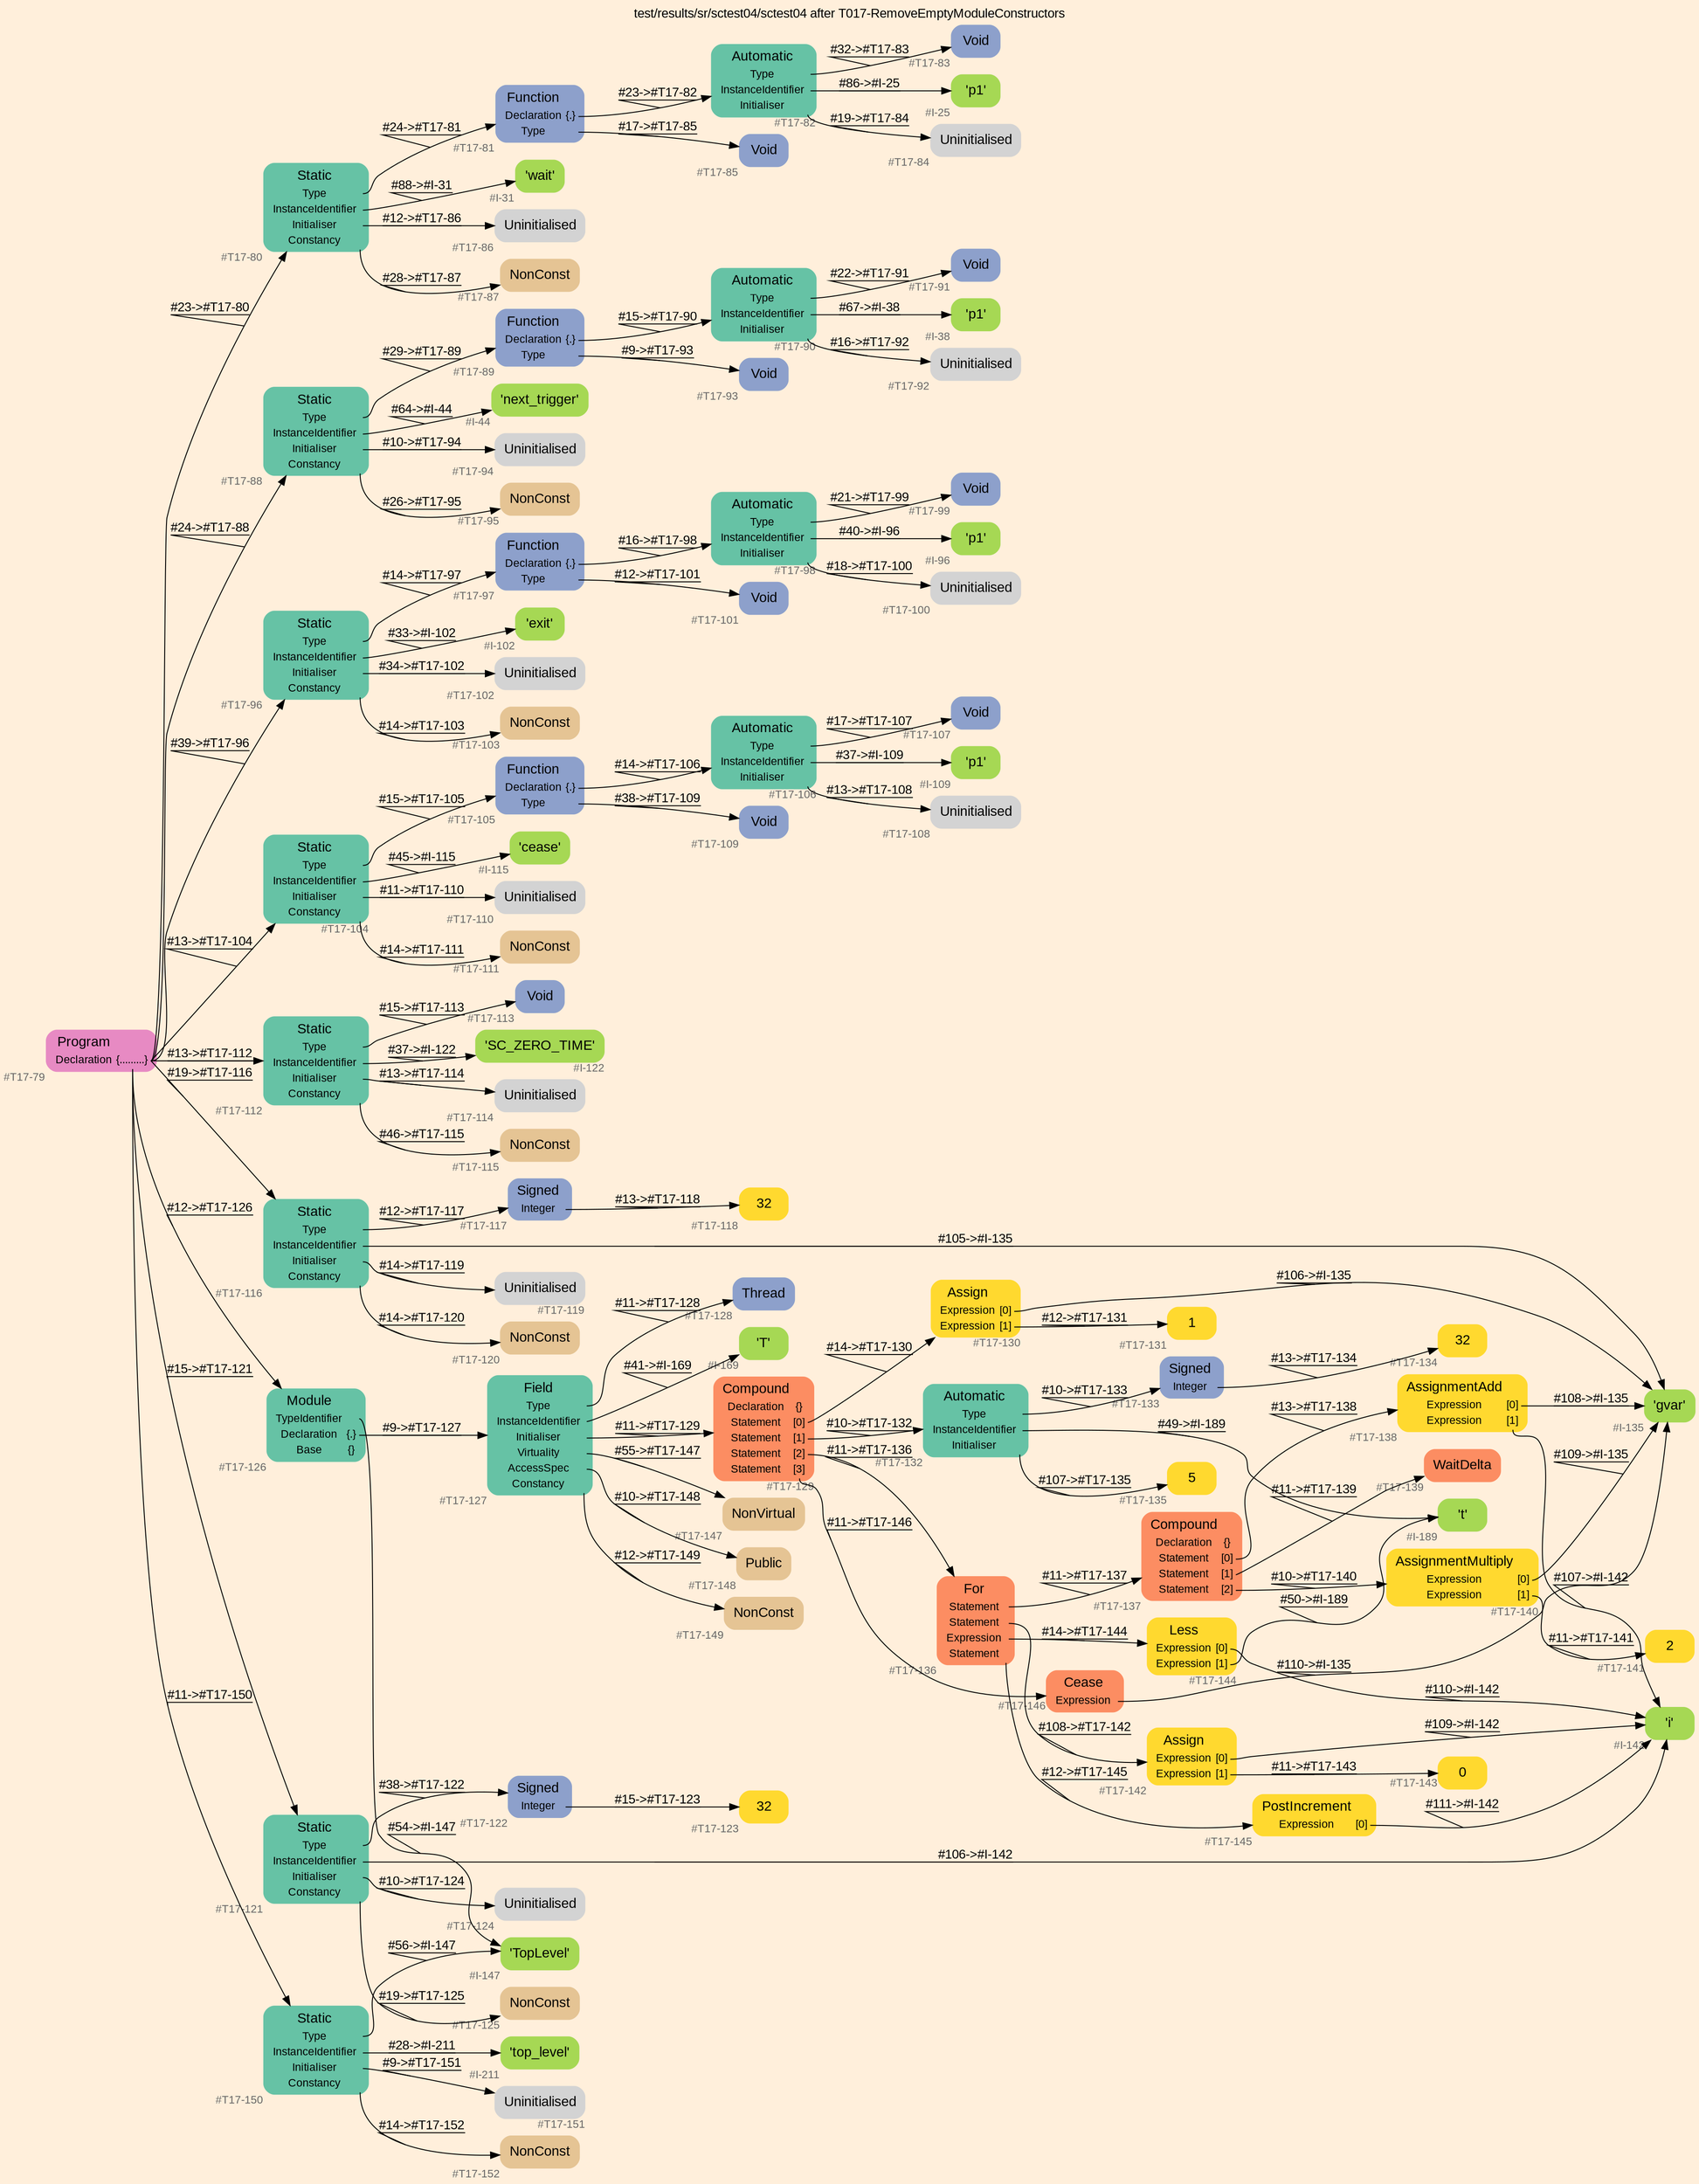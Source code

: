digraph "test/results/sr/sctest04/sctest04 after T017-RemoveEmptyModuleConstructors" {
label = "test/results/sr/sctest04/sctest04 after T017-RemoveEmptyModuleConstructors"
labelloc = t
graph [
    rankdir = "LR"
    ranksep = 0.3
    bgcolor = antiquewhite1
    color = black
    fontcolor = black
    fontname = "Arial"
];
node [
    fontname = "Arial"
];
edge [
    fontname = "Arial"
];

// -------------------- node figure --------------------
// -------- block #T17-79 ----------
"#T17-79" [
    fillcolor = "/set28/4"
    xlabel = "#T17-79"
    fontsize = "12"
    fontcolor = grey40
    shape = "plaintext"
    label = <<TABLE BORDER="0" CELLBORDER="0" CELLSPACING="0">
     <TR><TD><FONT COLOR="black" POINT-SIZE="15">Program</FONT></TD></TR>
     <TR><TD><FONT COLOR="black" POINT-SIZE="12">Declaration</FONT></TD><TD PORT="port0"><FONT COLOR="black" POINT-SIZE="12">{.........}</FONT></TD></TR>
    </TABLE>>
    style = "rounded,filled"
];

// -------- block #T17-80 ----------
"#T17-80" [
    fillcolor = "/set28/1"
    xlabel = "#T17-80"
    fontsize = "12"
    fontcolor = grey40
    shape = "plaintext"
    label = <<TABLE BORDER="0" CELLBORDER="0" CELLSPACING="0">
     <TR><TD><FONT COLOR="black" POINT-SIZE="15">Static</FONT></TD></TR>
     <TR><TD><FONT COLOR="black" POINT-SIZE="12">Type</FONT></TD><TD PORT="port0"></TD></TR>
     <TR><TD><FONT COLOR="black" POINT-SIZE="12">InstanceIdentifier</FONT></TD><TD PORT="port1"></TD></TR>
     <TR><TD><FONT COLOR="black" POINT-SIZE="12">Initialiser</FONT></TD><TD PORT="port2"></TD></TR>
     <TR><TD><FONT COLOR="black" POINT-SIZE="12">Constancy</FONT></TD><TD PORT="port3"></TD></TR>
    </TABLE>>
    style = "rounded,filled"
];

// -------- block #T17-81 ----------
"#T17-81" [
    fillcolor = "/set28/3"
    xlabel = "#T17-81"
    fontsize = "12"
    fontcolor = grey40
    shape = "plaintext"
    label = <<TABLE BORDER="0" CELLBORDER="0" CELLSPACING="0">
     <TR><TD><FONT COLOR="black" POINT-SIZE="15">Function</FONT></TD></TR>
     <TR><TD><FONT COLOR="black" POINT-SIZE="12">Declaration</FONT></TD><TD PORT="port0"><FONT COLOR="black" POINT-SIZE="12">{.}</FONT></TD></TR>
     <TR><TD><FONT COLOR="black" POINT-SIZE="12">Type</FONT></TD><TD PORT="port1"></TD></TR>
    </TABLE>>
    style = "rounded,filled"
];

// -------- block #T17-82 ----------
"#T17-82" [
    fillcolor = "/set28/1"
    xlabel = "#T17-82"
    fontsize = "12"
    fontcolor = grey40
    shape = "plaintext"
    label = <<TABLE BORDER="0" CELLBORDER="0" CELLSPACING="0">
     <TR><TD><FONT COLOR="black" POINT-SIZE="15">Automatic</FONT></TD></TR>
     <TR><TD><FONT COLOR="black" POINT-SIZE="12">Type</FONT></TD><TD PORT="port0"></TD></TR>
     <TR><TD><FONT COLOR="black" POINT-SIZE="12">InstanceIdentifier</FONT></TD><TD PORT="port1"></TD></TR>
     <TR><TD><FONT COLOR="black" POINT-SIZE="12">Initialiser</FONT></TD><TD PORT="port2"></TD></TR>
    </TABLE>>
    style = "rounded,filled"
];

// -------- block #T17-83 ----------
"#T17-83" [
    fillcolor = "/set28/3"
    xlabel = "#T17-83"
    fontsize = "12"
    fontcolor = grey40
    shape = "plaintext"
    label = <<TABLE BORDER="0" CELLBORDER="0" CELLSPACING="0">
     <TR><TD><FONT COLOR="black" POINT-SIZE="15">Void</FONT></TD></TR>
    </TABLE>>
    style = "rounded,filled"
];

// -------- block #I-25 ----------
"#I-25" [
    fillcolor = "/set28/5"
    xlabel = "#I-25"
    fontsize = "12"
    fontcolor = grey40
    shape = "plaintext"
    label = <<TABLE BORDER="0" CELLBORDER="0" CELLSPACING="0">
     <TR><TD><FONT COLOR="black" POINT-SIZE="15">'p1'</FONT></TD></TR>
    </TABLE>>
    style = "rounded,filled"
];

// -------- block #T17-84 ----------
"#T17-84" [
    xlabel = "#T17-84"
    fontsize = "12"
    fontcolor = grey40
    shape = "plaintext"
    label = <<TABLE BORDER="0" CELLBORDER="0" CELLSPACING="0">
     <TR><TD><FONT COLOR="black" POINT-SIZE="15">Uninitialised</FONT></TD></TR>
    </TABLE>>
    style = "rounded,filled"
];

// -------- block #T17-85 ----------
"#T17-85" [
    fillcolor = "/set28/3"
    xlabel = "#T17-85"
    fontsize = "12"
    fontcolor = grey40
    shape = "plaintext"
    label = <<TABLE BORDER="0" CELLBORDER="0" CELLSPACING="0">
     <TR><TD><FONT COLOR="black" POINT-SIZE="15">Void</FONT></TD></TR>
    </TABLE>>
    style = "rounded,filled"
];

// -------- block #I-31 ----------
"#I-31" [
    fillcolor = "/set28/5"
    xlabel = "#I-31"
    fontsize = "12"
    fontcolor = grey40
    shape = "plaintext"
    label = <<TABLE BORDER="0" CELLBORDER="0" CELLSPACING="0">
     <TR><TD><FONT COLOR="black" POINT-SIZE="15">'wait'</FONT></TD></TR>
    </TABLE>>
    style = "rounded,filled"
];

// -------- block #T17-86 ----------
"#T17-86" [
    xlabel = "#T17-86"
    fontsize = "12"
    fontcolor = grey40
    shape = "plaintext"
    label = <<TABLE BORDER="0" CELLBORDER="0" CELLSPACING="0">
     <TR><TD><FONT COLOR="black" POINT-SIZE="15">Uninitialised</FONT></TD></TR>
    </TABLE>>
    style = "rounded,filled"
];

// -------- block #T17-87 ----------
"#T17-87" [
    fillcolor = "/set28/7"
    xlabel = "#T17-87"
    fontsize = "12"
    fontcolor = grey40
    shape = "plaintext"
    label = <<TABLE BORDER="0" CELLBORDER="0" CELLSPACING="0">
     <TR><TD><FONT COLOR="black" POINT-SIZE="15">NonConst</FONT></TD></TR>
    </TABLE>>
    style = "rounded,filled"
];

// -------- block #T17-88 ----------
"#T17-88" [
    fillcolor = "/set28/1"
    xlabel = "#T17-88"
    fontsize = "12"
    fontcolor = grey40
    shape = "plaintext"
    label = <<TABLE BORDER="0" CELLBORDER="0" CELLSPACING="0">
     <TR><TD><FONT COLOR="black" POINT-SIZE="15">Static</FONT></TD></TR>
     <TR><TD><FONT COLOR="black" POINT-SIZE="12">Type</FONT></TD><TD PORT="port0"></TD></TR>
     <TR><TD><FONT COLOR="black" POINT-SIZE="12">InstanceIdentifier</FONT></TD><TD PORT="port1"></TD></TR>
     <TR><TD><FONT COLOR="black" POINT-SIZE="12">Initialiser</FONT></TD><TD PORT="port2"></TD></TR>
     <TR><TD><FONT COLOR="black" POINT-SIZE="12">Constancy</FONT></TD><TD PORT="port3"></TD></TR>
    </TABLE>>
    style = "rounded,filled"
];

// -------- block #T17-89 ----------
"#T17-89" [
    fillcolor = "/set28/3"
    xlabel = "#T17-89"
    fontsize = "12"
    fontcolor = grey40
    shape = "plaintext"
    label = <<TABLE BORDER="0" CELLBORDER="0" CELLSPACING="0">
     <TR><TD><FONT COLOR="black" POINT-SIZE="15">Function</FONT></TD></TR>
     <TR><TD><FONT COLOR="black" POINT-SIZE="12">Declaration</FONT></TD><TD PORT="port0"><FONT COLOR="black" POINT-SIZE="12">{.}</FONT></TD></TR>
     <TR><TD><FONT COLOR="black" POINT-SIZE="12">Type</FONT></TD><TD PORT="port1"></TD></TR>
    </TABLE>>
    style = "rounded,filled"
];

// -------- block #T17-90 ----------
"#T17-90" [
    fillcolor = "/set28/1"
    xlabel = "#T17-90"
    fontsize = "12"
    fontcolor = grey40
    shape = "plaintext"
    label = <<TABLE BORDER="0" CELLBORDER="0" CELLSPACING="0">
     <TR><TD><FONT COLOR="black" POINT-SIZE="15">Automatic</FONT></TD></TR>
     <TR><TD><FONT COLOR="black" POINT-SIZE="12">Type</FONT></TD><TD PORT="port0"></TD></TR>
     <TR><TD><FONT COLOR="black" POINT-SIZE="12">InstanceIdentifier</FONT></TD><TD PORT="port1"></TD></TR>
     <TR><TD><FONT COLOR="black" POINT-SIZE="12">Initialiser</FONT></TD><TD PORT="port2"></TD></TR>
    </TABLE>>
    style = "rounded,filled"
];

// -------- block #T17-91 ----------
"#T17-91" [
    fillcolor = "/set28/3"
    xlabel = "#T17-91"
    fontsize = "12"
    fontcolor = grey40
    shape = "plaintext"
    label = <<TABLE BORDER="0" CELLBORDER="0" CELLSPACING="0">
     <TR><TD><FONT COLOR="black" POINT-SIZE="15">Void</FONT></TD></TR>
    </TABLE>>
    style = "rounded,filled"
];

// -------- block #I-38 ----------
"#I-38" [
    fillcolor = "/set28/5"
    xlabel = "#I-38"
    fontsize = "12"
    fontcolor = grey40
    shape = "plaintext"
    label = <<TABLE BORDER="0" CELLBORDER="0" CELLSPACING="0">
     <TR><TD><FONT COLOR="black" POINT-SIZE="15">'p1'</FONT></TD></TR>
    </TABLE>>
    style = "rounded,filled"
];

// -------- block #T17-92 ----------
"#T17-92" [
    xlabel = "#T17-92"
    fontsize = "12"
    fontcolor = grey40
    shape = "plaintext"
    label = <<TABLE BORDER="0" CELLBORDER="0" CELLSPACING="0">
     <TR><TD><FONT COLOR="black" POINT-SIZE="15">Uninitialised</FONT></TD></TR>
    </TABLE>>
    style = "rounded,filled"
];

// -------- block #T17-93 ----------
"#T17-93" [
    fillcolor = "/set28/3"
    xlabel = "#T17-93"
    fontsize = "12"
    fontcolor = grey40
    shape = "plaintext"
    label = <<TABLE BORDER="0" CELLBORDER="0" CELLSPACING="0">
     <TR><TD><FONT COLOR="black" POINT-SIZE="15">Void</FONT></TD></TR>
    </TABLE>>
    style = "rounded,filled"
];

// -------- block #I-44 ----------
"#I-44" [
    fillcolor = "/set28/5"
    xlabel = "#I-44"
    fontsize = "12"
    fontcolor = grey40
    shape = "plaintext"
    label = <<TABLE BORDER="0" CELLBORDER="0" CELLSPACING="0">
     <TR><TD><FONT COLOR="black" POINT-SIZE="15">'next_trigger'</FONT></TD></TR>
    </TABLE>>
    style = "rounded,filled"
];

// -------- block #T17-94 ----------
"#T17-94" [
    xlabel = "#T17-94"
    fontsize = "12"
    fontcolor = grey40
    shape = "plaintext"
    label = <<TABLE BORDER="0" CELLBORDER="0" CELLSPACING="0">
     <TR><TD><FONT COLOR="black" POINT-SIZE="15">Uninitialised</FONT></TD></TR>
    </TABLE>>
    style = "rounded,filled"
];

// -------- block #T17-95 ----------
"#T17-95" [
    fillcolor = "/set28/7"
    xlabel = "#T17-95"
    fontsize = "12"
    fontcolor = grey40
    shape = "plaintext"
    label = <<TABLE BORDER="0" CELLBORDER="0" CELLSPACING="0">
     <TR><TD><FONT COLOR="black" POINT-SIZE="15">NonConst</FONT></TD></TR>
    </TABLE>>
    style = "rounded,filled"
];

// -------- block #T17-96 ----------
"#T17-96" [
    fillcolor = "/set28/1"
    xlabel = "#T17-96"
    fontsize = "12"
    fontcolor = grey40
    shape = "plaintext"
    label = <<TABLE BORDER="0" CELLBORDER="0" CELLSPACING="0">
     <TR><TD><FONT COLOR="black" POINT-SIZE="15">Static</FONT></TD></TR>
     <TR><TD><FONT COLOR="black" POINT-SIZE="12">Type</FONT></TD><TD PORT="port0"></TD></TR>
     <TR><TD><FONT COLOR="black" POINT-SIZE="12">InstanceIdentifier</FONT></TD><TD PORT="port1"></TD></TR>
     <TR><TD><FONT COLOR="black" POINT-SIZE="12">Initialiser</FONT></TD><TD PORT="port2"></TD></TR>
     <TR><TD><FONT COLOR="black" POINT-SIZE="12">Constancy</FONT></TD><TD PORT="port3"></TD></TR>
    </TABLE>>
    style = "rounded,filled"
];

// -------- block #T17-97 ----------
"#T17-97" [
    fillcolor = "/set28/3"
    xlabel = "#T17-97"
    fontsize = "12"
    fontcolor = grey40
    shape = "plaintext"
    label = <<TABLE BORDER="0" CELLBORDER="0" CELLSPACING="0">
     <TR><TD><FONT COLOR="black" POINT-SIZE="15">Function</FONT></TD></TR>
     <TR><TD><FONT COLOR="black" POINT-SIZE="12">Declaration</FONT></TD><TD PORT="port0"><FONT COLOR="black" POINT-SIZE="12">{.}</FONT></TD></TR>
     <TR><TD><FONT COLOR="black" POINT-SIZE="12">Type</FONT></TD><TD PORT="port1"></TD></TR>
    </TABLE>>
    style = "rounded,filled"
];

// -------- block #T17-98 ----------
"#T17-98" [
    fillcolor = "/set28/1"
    xlabel = "#T17-98"
    fontsize = "12"
    fontcolor = grey40
    shape = "plaintext"
    label = <<TABLE BORDER="0" CELLBORDER="0" CELLSPACING="0">
     <TR><TD><FONT COLOR="black" POINT-SIZE="15">Automatic</FONT></TD></TR>
     <TR><TD><FONT COLOR="black" POINT-SIZE="12">Type</FONT></TD><TD PORT="port0"></TD></TR>
     <TR><TD><FONT COLOR="black" POINT-SIZE="12">InstanceIdentifier</FONT></TD><TD PORT="port1"></TD></TR>
     <TR><TD><FONT COLOR="black" POINT-SIZE="12">Initialiser</FONT></TD><TD PORT="port2"></TD></TR>
    </TABLE>>
    style = "rounded,filled"
];

// -------- block #T17-99 ----------
"#T17-99" [
    fillcolor = "/set28/3"
    xlabel = "#T17-99"
    fontsize = "12"
    fontcolor = grey40
    shape = "plaintext"
    label = <<TABLE BORDER="0" CELLBORDER="0" CELLSPACING="0">
     <TR><TD><FONT COLOR="black" POINT-SIZE="15">Void</FONT></TD></TR>
    </TABLE>>
    style = "rounded,filled"
];

// -------- block #I-96 ----------
"#I-96" [
    fillcolor = "/set28/5"
    xlabel = "#I-96"
    fontsize = "12"
    fontcolor = grey40
    shape = "plaintext"
    label = <<TABLE BORDER="0" CELLBORDER="0" CELLSPACING="0">
     <TR><TD><FONT COLOR="black" POINT-SIZE="15">'p1'</FONT></TD></TR>
    </TABLE>>
    style = "rounded,filled"
];

// -------- block #T17-100 ----------
"#T17-100" [
    xlabel = "#T17-100"
    fontsize = "12"
    fontcolor = grey40
    shape = "plaintext"
    label = <<TABLE BORDER="0" CELLBORDER="0" CELLSPACING="0">
     <TR><TD><FONT COLOR="black" POINT-SIZE="15">Uninitialised</FONT></TD></TR>
    </TABLE>>
    style = "rounded,filled"
];

// -------- block #T17-101 ----------
"#T17-101" [
    fillcolor = "/set28/3"
    xlabel = "#T17-101"
    fontsize = "12"
    fontcolor = grey40
    shape = "plaintext"
    label = <<TABLE BORDER="0" CELLBORDER="0" CELLSPACING="0">
     <TR><TD><FONT COLOR="black" POINT-SIZE="15">Void</FONT></TD></TR>
    </TABLE>>
    style = "rounded,filled"
];

// -------- block #I-102 ----------
"#I-102" [
    fillcolor = "/set28/5"
    xlabel = "#I-102"
    fontsize = "12"
    fontcolor = grey40
    shape = "plaintext"
    label = <<TABLE BORDER="0" CELLBORDER="0" CELLSPACING="0">
     <TR><TD><FONT COLOR="black" POINT-SIZE="15">'exit'</FONT></TD></TR>
    </TABLE>>
    style = "rounded,filled"
];

// -------- block #T17-102 ----------
"#T17-102" [
    xlabel = "#T17-102"
    fontsize = "12"
    fontcolor = grey40
    shape = "plaintext"
    label = <<TABLE BORDER="0" CELLBORDER="0" CELLSPACING="0">
     <TR><TD><FONT COLOR="black" POINT-SIZE="15">Uninitialised</FONT></TD></TR>
    </TABLE>>
    style = "rounded,filled"
];

// -------- block #T17-103 ----------
"#T17-103" [
    fillcolor = "/set28/7"
    xlabel = "#T17-103"
    fontsize = "12"
    fontcolor = grey40
    shape = "plaintext"
    label = <<TABLE BORDER="0" CELLBORDER="0" CELLSPACING="0">
     <TR><TD><FONT COLOR="black" POINT-SIZE="15">NonConst</FONT></TD></TR>
    </TABLE>>
    style = "rounded,filled"
];

// -------- block #T17-104 ----------
"#T17-104" [
    fillcolor = "/set28/1"
    xlabel = "#T17-104"
    fontsize = "12"
    fontcolor = grey40
    shape = "plaintext"
    label = <<TABLE BORDER="0" CELLBORDER="0" CELLSPACING="0">
     <TR><TD><FONT COLOR="black" POINT-SIZE="15">Static</FONT></TD></TR>
     <TR><TD><FONT COLOR="black" POINT-SIZE="12">Type</FONT></TD><TD PORT="port0"></TD></TR>
     <TR><TD><FONT COLOR="black" POINT-SIZE="12">InstanceIdentifier</FONT></TD><TD PORT="port1"></TD></TR>
     <TR><TD><FONT COLOR="black" POINT-SIZE="12">Initialiser</FONT></TD><TD PORT="port2"></TD></TR>
     <TR><TD><FONT COLOR="black" POINT-SIZE="12">Constancy</FONT></TD><TD PORT="port3"></TD></TR>
    </TABLE>>
    style = "rounded,filled"
];

// -------- block #T17-105 ----------
"#T17-105" [
    fillcolor = "/set28/3"
    xlabel = "#T17-105"
    fontsize = "12"
    fontcolor = grey40
    shape = "plaintext"
    label = <<TABLE BORDER="0" CELLBORDER="0" CELLSPACING="0">
     <TR><TD><FONT COLOR="black" POINT-SIZE="15">Function</FONT></TD></TR>
     <TR><TD><FONT COLOR="black" POINT-SIZE="12">Declaration</FONT></TD><TD PORT="port0"><FONT COLOR="black" POINT-SIZE="12">{.}</FONT></TD></TR>
     <TR><TD><FONT COLOR="black" POINT-SIZE="12">Type</FONT></TD><TD PORT="port1"></TD></TR>
    </TABLE>>
    style = "rounded,filled"
];

// -------- block #T17-106 ----------
"#T17-106" [
    fillcolor = "/set28/1"
    xlabel = "#T17-106"
    fontsize = "12"
    fontcolor = grey40
    shape = "plaintext"
    label = <<TABLE BORDER="0" CELLBORDER="0" CELLSPACING="0">
     <TR><TD><FONT COLOR="black" POINT-SIZE="15">Automatic</FONT></TD></TR>
     <TR><TD><FONT COLOR="black" POINT-SIZE="12">Type</FONT></TD><TD PORT="port0"></TD></TR>
     <TR><TD><FONT COLOR="black" POINT-SIZE="12">InstanceIdentifier</FONT></TD><TD PORT="port1"></TD></TR>
     <TR><TD><FONT COLOR="black" POINT-SIZE="12">Initialiser</FONT></TD><TD PORT="port2"></TD></TR>
    </TABLE>>
    style = "rounded,filled"
];

// -------- block #T17-107 ----------
"#T17-107" [
    fillcolor = "/set28/3"
    xlabel = "#T17-107"
    fontsize = "12"
    fontcolor = grey40
    shape = "plaintext"
    label = <<TABLE BORDER="0" CELLBORDER="0" CELLSPACING="0">
     <TR><TD><FONT COLOR="black" POINT-SIZE="15">Void</FONT></TD></TR>
    </TABLE>>
    style = "rounded,filled"
];

// -------- block #I-109 ----------
"#I-109" [
    fillcolor = "/set28/5"
    xlabel = "#I-109"
    fontsize = "12"
    fontcolor = grey40
    shape = "plaintext"
    label = <<TABLE BORDER="0" CELLBORDER="0" CELLSPACING="0">
     <TR><TD><FONT COLOR="black" POINT-SIZE="15">'p1'</FONT></TD></TR>
    </TABLE>>
    style = "rounded,filled"
];

// -------- block #T17-108 ----------
"#T17-108" [
    xlabel = "#T17-108"
    fontsize = "12"
    fontcolor = grey40
    shape = "plaintext"
    label = <<TABLE BORDER="0" CELLBORDER="0" CELLSPACING="0">
     <TR><TD><FONT COLOR="black" POINT-SIZE="15">Uninitialised</FONT></TD></TR>
    </TABLE>>
    style = "rounded,filled"
];

// -------- block #T17-109 ----------
"#T17-109" [
    fillcolor = "/set28/3"
    xlabel = "#T17-109"
    fontsize = "12"
    fontcolor = grey40
    shape = "plaintext"
    label = <<TABLE BORDER="0" CELLBORDER="0" CELLSPACING="0">
     <TR><TD><FONT COLOR="black" POINT-SIZE="15">Void</FONT></TD></TR>
    </TABLE>>
    style = "rounded,filled"
];

// -------- block #I-115 ----------
"#I-115" [
    fillcolor = "/set28/5"
    xlabel = "#I-115"
    fontsize = "12"
    fontcolor = grey40
    shape = "plaintext"
    label = <<TABLE BORDER="0" CELLBORDER="0" CELLSPACING="0">
     <TR><TD><FONT COLOR="black" POINT-SIZE="15">'cease'</FONT></TD></TR>
    </TABLE>>
    style = "rounded,filled"
];

// -------- block #T17-110 ----------
"#T17-110" [
    xlabel = "#T17-110"
    fontsize = "12"
    fontcolor = grey40
    shape = "plaintext"
    label = <<TABLE BORDER="0" CELLBORDER="0" CELLSPACING="0">
     <TR><TD><FONT COLOR="black" POINT-SIZE="15">Uninitialised</FONT></TD></TR>
    </TABLE>>
    style = "rounded,filled"
];

// -------- block #T17-111 ----------
"#T17-111" [
    fillcolor = "/set28/7"
    xlabel = "#T17-111"
    fontsize = "12"
    fontcolor = grey40
    shape = "plaintext"
    label = <<TABLE BORDER="0" CELLBORDER="0" CELLSPACING="0">
     <TR><TD><FONT COLOR="black" POINT-SIZE="15">NonConst</FONT></TD></TR>
    </TABLE>>
    style = "rounded,filled"
];

// -------- block #T17-112 ----------
"#T17-112" [
    fillcolor = "/set28/1"
    xlabel = "#T17-112"
    fontsize = "12"
    fontcolor = grey40
    shape = "plaintext"
    label = <<TABLE BORDER="0" CELLBORDER="0" CELLSPACING="0">
     <TR><TD><FONT COLOR="black" POINT-SIZE="15">Static</FONT></TD></TR>
     <TR><TD><FONT COLOR="black" POINT-SIZE="12">Type</FONT></TD><TD PORT="port0"></TD></TR>
     <TR><TD><FONT COLOR="black" POINT-SIZE="12">InstanceIdentifier</FONT></TD><TD PORT="port1"></TD></TR>
     <TR><TD><FONT COLOR="black" POINT-SIZE="12">Initialiser</FONT></TD><TD PORT="port2"></TD></TR>
     <TR><TD><FONT COLOR="black" POINT-SIZE="12">Constancy</FONT></TD><TD PORT="port3"></TD></TR>
    </TABLE>>
    style = "rounded,filled"
];

// -------- block #T17-113 ----------
"#T17-113" [
    fillcolor = "/set28/3"
    xlabel = "#T17-113"
    fontsize = "12"
    fontcolor = grey40
    shape = "plaintext"
    label = <<TABLE BORDER="0" CELLBORDER="0" CELLSPACING="0">
     <TR><TD><FONT COLOR="black" POINT-SIZE="15">Void</FONT></TD></TR>
    </TABLE>>
    style = "rounded,filled"
];

// -------- block #I-122 ----------
"#I-122" [
    fillcolor = "/set28/5"
    xlabel = "#I-122"
    fontsize = "12"
    fontcolor = grey40
    shape = "plaintext"
    label = <<TABLE BORDER="0" CELLBORDER="0" CELLSPACING="0">
     <TR><TD><FONT COLOR="black" POINT-SIZE="15">'SC_ZERO_TIME'</FONT></TD></TR>
    </TABLE>>
    style = "rounded,filled"
];

// -------- block #T17-114 ----------
"#T17-114" [
    xlabel = "#T17-114"
    fontsize = "12"
    fontcolor = grey40
    shape = "plaintext"
    label = <<TABLE BORDER="0" CELLBORDER="0" CELLSPACING="0">
     <TR><TD><FONT COLOR="black" POINT-SIZE="15">Uninitialised</FONT></TD></TR>
    </TABLE>>
    style = "rounded,filled"
];

// -------- block #T17-115 ----------
"#T17-115" [
    fillcolor = "/set28/7"
    xlabel = "#T17-115"
    fontsize = "12"
    fontcolor = grey40
    shape = "plaintext"
    label = <<TABLE BORDER="0" CELLBORDER="0" CELLSPACING="0">
     <TR><TD><FONT COLOR="black" POINT-SIZE="15">NonConst</FONT></TD></TR>
    </TABLE>>
    style = "rounded,filled"
];

// -------- block #T17-116 ----------
"#T17-116" [
    fillcolor = "/set28/1"
    xlabel = "#T17-116"
    fontsize = "12"
    fontcolor = grey40
    shape = "plaintext"
    label = <<TABLE BORDER="0" CELLBORDER="0" CELLSPACING="0">
     <TR><TD><FONT COLOR="black" POINT-SIZE="15">Static</FONT></TD></TR>
     <TR><TD><FONT COLOR="black" POINT-SIZE="12">Type</FONT></TD><TD PORT="port0"></TD></TR>
     <TR><TD><FONT COLOR="black" POINT-SIZE="12">InstanceIdentifier</FONT></TD><TD PORT="port1"></TD></TR>
     <TR><TD><FONT COLOR="black" POINT-SIZE="12">Initialiser</FONT></TD><TD PORT="port2"></TD></TR>
     <TR><TD><FONT COLOR="black" POINT-SIZE="12">Constancy</FONT></TD><TD PORT="port3"></TD></TR>
    </TABLE>>
    style = "rounded,filled"
];

// -------- block #T17-117 ----------
"#T17-117" [
    fillcolor = "/set28/3"
    xlabel = "#T17-117"
    fontsize = "12"
    fontcolor = grey40
    shape = "plaintext"
    label = <<TABLE BORDER="0" CELLBORDER="0" CELLSPACING="0">
     <TR><TD><FONT COLOR="black" POINT-SIZE="15">Signed</FONT></TD></TR>
     <TR><TD><FONT COLOR="black" POINT-SIZE="12">Integer</FONT></TD><TD PORT="port0"></TD></TR>
    </TABLE>>
    style = "rounded,filled"
];

// -------- block #T17-118 ----------
"#T17-118" [
    fillcolor = "/set28/6"
    xlabel = "#T17-118"
    fontsize = "12"
    fontcolor = grey40
    shape = "plaintext"
    label = <<TABLE BORDER="0" CELLBORDER="0" CELLSPACING="0">
     <TR><TD><FONT COLOR="black" POINT-SIZE="15">32</FONT></TD></TR>
    </TABLE>>
    style = "rounded,filled"
];

// -------- block #I-135 ----------
"#I-135" [
    fillcolor = "/set28/5"
    xlabel = "#I-135"
    fontsize = "12"
    fontcolor = grey40
    shape = "plaintext"
    label = <<TABLE BORDER="0" CELLBORDER="0" CELLSPACING="0">
     <TR><TD><FONT COLOR="black" POINT-SIZE="15">'gvar'</FONT></TD></TR>
    </TABLE>>
    style = "rounded,filled"
];

// -------- block #T17-119 ----------
"#T17-119" [
    xlabel = "#T17-119"
    fontsize = "12"
    fontcolor = grey40
    shape = "plaintext"
    label = <<TABLE BORDER="0" CELLBORDER="0" CELLSPACING="0">
     <TR><TD><FONT COLOR="black" POINT-SIZE="15">Uninitialised</FONT></TD></TR>
    </TABLE>>
    style = "rounded,filled"
];

// -------- block #T17-120 ----------
"#T17-120" [
    fillcolor = "/set28/7"
    xlabel = "#T17-120"
    fontsize = "12"
    fontcolor = grey40
    shape = "plaintext"
    label = <<TABLE BORDER="0" CELLBORDER="0" CELLSPACING="0">
     <TR><TD><FONT COLOR="black" POINT-SIZE="15">NonConst</FONT></TD></TR>
    </TABLE>>
    style = "rounded,filled"
];

// -------- block #T17-121 ----------
"#T17-121" [
    fillcolor = "/set28/1"
    xlabel = "#T17-121"
    fontsize = "12"
    fontcolor = grey40
    shape = "plaintext"
    label = <<TABLE BORDER="0" CELLBORDER="0" CELLSPACING="0">
     <TR><TD><FONT COLOR="black" POINT-SIZE="15">Static</FONT></TD></TR>
     <TR><TD><FONT COLOR="black" POINT-SIZE="12">Type</FONT></TD><TD PORT="port0"></TD></TR>
     <TR><TD><FONT COLOR="black" POINT-SIZE="12">InstanceIdentifier</FONT></TD><TD PORT="port1"></TD></TR>
     <TR><TD><FONT COLOR="black" POINT-SIZE="12">Initialiser</FONT></TD><TD PORT="port2"></TD></TR>
     <TR><TD><FONT COLOR="black" POINT-SIZE="12">Constancy</FONT></TD><TD PORT="port3"></TD></TR>
    </TABLE>>
    style = "rounded,filled"
];

// -------- block #T17-122 ----------
"#T17-122" [
    fillcolor = "/set28/3"
    xlabel = "#T17-122"
    fontsize = "12"
    fontcolor = grey40
    shape = "plaintext"
    label = <<TABLE BORDER="0" CELLBORDER="0" CELLSPACING="0">
     <TR><TD><FONT COLOR="black" POINT-SIZE="15">Signed</FONT></TD></TR>
     <TR><TD><FONT COLOR="black" POINT-SIZE="12">Integer</FONT></TD><TD PORT="port0"></TD></TR>
    </TABLE>>
    style = "rounded,filled"
];

// -------- block #T17-123 ----------
"#T17-123" [
    fillcolor = "/set28/6"
    xlabel = "#T17-123"
    fontsize = "12"
    fontcolor = grey40
    shape = "plaintext"
    label = <<TABLE BORDER="0" CELLBORDER="0" CELLSPACING="0">
     <TR><TD><FONT COLOR="black" POINT-SIZE="15">32</FONT></TD></TR>
    </TABLE>>
    style = "rounded,filled"
];

// -------- block #I-142 ----------
"#I-142" [
    fillcolor = "/set28/5"
    xlabel = "#I-142"
    fontsize = "12"
    fontcolor = grey40
    shape = "plaintext"
    label = <<TABLE BORDER="0" CELLBORDER="0" CELLSPACING="0">
     <TR><TD><FONT COLOR="black" POINT-SIZE="15">'i'</FONT></TD></TR>
    </TABLE>>
    style = "rounded,filled"
];

// -------- block #T17-124 ----------
"#T17-124" [
    xlabel = "#T17-124"
    fontsize = "12"
    fontcolor = grey40
    shape = "plaintext"
    label = <<TABLE BORDER="0" CELLBORDER="0" CELLSPACING="0">
     <TR><TD><FONT COLOR="black" POINT-SIZE="15">Uninitialised</FONT></TD></TR>
    </TABLE>>
    style = "rounded,filled"
];

// -------- block #T17-125 ----------
"#T17-125" [
    fillcolor = "/set28/7"
    xlabel = "#T17-125"
    fontsize = "12"
    fontcolor = grey40
    shape = "plaintext"
    label = <<TABLE BORDER="0" CELLBORDER="0" CELLSPACING="0">
     <TR><TD><FONT COLOR="black" POINT-SIZE="15">NonConst</FONT></TD></TR>
    </TABLE>>
    style = "rounded,filled"
];

// -------- block #T17-126 ----------
"#T17-126" [
    fillcolor = "/set28/1"
    xlabel = "#T17-126"
    fontsize = "12"
    fontcolor = grey40
    shape = "plaintext"
    label = <<TABLE BORDER="0" CELLBORDER="0" CELLSPACING="0">
     <TR><TD><FONT COLOR="black" POINT-SIZE="15">Module</FONT></TD></TR>
     <TR><TD><FONT COLOR="black" POINT-SIZE="12">TypeIdentifier</FONT></TD><TD PORT="port0"></TD></TR>
     <TR><TD><FONT COLOR="black" POINT-SIZE="12">Declaration</FONT></TD><TD PORT="port1"><FONT COLOR="black" POINT-SIZE="12">{.}</FONT></TD></TR>
     <TR><TD><FONT COLOR="black" POINT-SIZE="12">Base</FONT></TD><TD PORT="port2"><FONT COLOR="black" POINT-SIZE="12">{}</FONT></TD></TR>
    </TABLE>>
    style = "rounded,filled"
];

// -------- block #I-147 ----------
"#I-147" [
    fillcolor = "/set28/5"
    xlabel = "#I-147"
    fontsize = "12"
    fontcolor = grey40
    shape = "plaintext"
    label = <<TABLE BORDER="0" CELLBORDER="0" CELLSPACING="0">
     <TR><TD><FONT COLOR="black" POINT-SIZE="15">'TopLevel'</FONT></TD></TR>
    </TABLE>>
    style = "rounded,filled"
];

// -------- block #T17-127 ----------
"#T17-127" [
    fillcolor = "/set28/1"
    xlabel = "#T17-127"
    fontsize = "12"
    fontcolor = grey40
    shape = "plaintext"
    label = <<TABLE BORDER="0" CELLBORDER="0" CELLSPACING="0">
     <TR><TD><FONT COLOR="black" POINT-SIZE="15">Field</FONT></TD></TR>
     <TR><TD><FONT COLOR="black" POINT-SIZE="12">Type</FONT></TD><TD PORT="port0"></TD></TR>
     <TR><TD><FONT COLOR="black" POINT-SIZE="12">InstanceIdentifier</FONT></TD><TD PORT="port1"></TD></TR>
     <TR><TD><FONT COLOR="black" POINT-SIZE="12">Initialiser</FONT></TD><TD PORT="port2"></TD></TR>
     <TR><TD><FONT COLOR="black" POINT-SIZE="12">Virtuality</FONT></TD><TD PORT="port3"></TD></TR>
     <TR><TD><FONT COLOR="black" POINT-SIZE="12">AccessSpec</FONT></TD><TD PORT="port4"></TD></TR>
     <TR><TD><FONT COLOR="black" POINT-SIZE="12">Constancy</FONT></TD><TD PORT="port5"></TD></TR>
    </TABLE>>
    style = "rounded,filled"
];

// -------- block #T17-128 ----------
"#T17-128" [
    fillcolor = "/set28/3"
    xlabel = "#T17-128"
    fontsize = "12"
    fontcolor = grey40
    shape = "plaintext"
    label = <<TABLE BORDER="0" CELLBORDER="0" CELLSPACING="0">
     <TR><TD><FONT COLOR="black" POINT-SIZE="15">Thread</FONT></TD></TR>
    </TABLE>>
    style = "rounded,filled"
];

// -------- block #I-169 ----------
"#I-169" [
    fillcolor = "/set28/5"
    xlabel = "#I-169"
    fontsize = "12"
    fontcolor = grey40
    shape = "plaintext"
    label = <<TABLE BORDER="0" CELLBORDER="0" CELLSPACING="0">
     <TR><TD><FONT COLOR="black" POINT-SIZE="15">'T'</FONT></TD></TR>
    </TABLE>>
    style = "rounded,filled"
];

// -------- block #T17-129 ----------
"#T17-129" [
    fillcolor = "/set28/2"
    xlabel = "#T17-129"
    fontsize = "12"
    fontcolor = grey40
    shape = "plaintext"
    label = <<TABLE BORDER="0" CELLBORDER="0" CELLSPACING="0">
     <TR><TD><FONT COLOR="black" POINT-SIZE="15">Compound</FONT></TD></TR>
     <TR><TD><FONT COLOR="black" POINT-SIZE="12">Declaration</FONT></TD><TD PORT="port0"><FONT COLOR="black" POINT-SIZE="12">{}</FONT></TD></TR>
     <TR><TD><FONT COLOR="black" POINT-SIZE="12">Statement</FONT></TD><TD PORT="port1"><FONT COLOR="black" POINT-SIZE="12">[0]</FONT></TD></TR>
     <TR><TD><FONT COLOR="black" POINT-SIZE="12">Statement</FONT></TD><TD PORT="port2"><FONT COLOR="black" POINT-SIZE="12">[1]</FONT></TD></TR>
     <TR><TD><FONT COLOR="black" POINT-SIZE="12">Statement</FONT></TD><TD PORT="port3"><FONT COLOR="black" POINT-SIZE="12">[2]</FONT></TD></TR>
     <TR><TD><FONT COLOR="black" POINT-SIZE="12">Statement</FONT></TD><TD PORT="port4"><FONT COLOR="black" POINT-SIZE="12">[3]</FONT></TD></TR>
    </TABLE>>
    style = "rounded,filled"
];

// -------- block #T17-130 ----------
"#T17-130" [
    fillcolor = "/set28/6"
    xlabel = "#T17-130"
    fontsize = "12"
    fontcolor = grey40
    shape = "plaintext"
    label = <<TABLE BORDER="0" CELLBORDER="0" CELLSPACING="0">
     <TR><TD><FONT COLOR="black" POINT-SIZE="15">Assign</FONT></TD></TR>
     <TR><TD><FONT COLOR="black" POINT-SIZE="12">Expression</FONT></TD><TD PORT="port0"><FONT COLOR="black" POINT-SIZE="12">[0]</FONT></TD></TR>
     <TR><TD><FONT COLOR="black" POINT-SIZE="12">Expression</FONT></TD><TD PORT="port1"><FONT COLOR="black" POINT-SIZE="12">[1]</FONT></TD></TR>
    </TABLE>>
    style = "rounded,filled"
];

// -------- block #T17-131 ----------
"#T17-131" [
    fillcolor = "/set28/6"
    xlabel = "#T17-131"
    fontsize = "12"
    fontcolor = grey40
    shape = "plaintext"
    label = <<TABLE BORDER="0" CELLBORDER="0" CELLSPACING="0">
     <TR><TD><FONT COLOR="black" POINT-SIZE="15">1</FONT></TD></TR>
    </TABLE>>
    style = "rounded,filled"
];

// -------- block #T17-132 ----------
"#T17-132" [
    fillcolor = "/set28/1"
    xlabel = "#T17-132"
    fontsize = "12"
    fontcolor = grey40
    shape = "plaintext"
    label = <<TABLE BORDER="0" CELLBORDER="0" CELLSPACING="0">
     <TR><TD><FONT COLOR="black" POINT-SIZE="15">Automatic</FONT></TD></TR>
     <TR><TD><FONT COLOR="black" POINT-SIZE="12">Type</FONT></TD><TD PORT="port0"></TD></TR>
     <TR><TD><FONT COLOR="black" POINT-SIZE="12">InstanceIdentifier</FONT></TD><TD PORT="port1"></TD></TR>
     <TR><TD><FONT COLOR="black" POINT-SIZE="12">Initialiser</FONT></TD><TD PORT="port2"></TD></TR>
    </TABLE>>
    style = "rounded,filled"
];

// -------- block #T17-133 ----------
"#T17-133" [
    fillcolor = "/set28/3"
    xlabel = "#T17-133"
    fontsize = "12"
    fontcolor = grey40
    shape = "plaintext"
    label = <<TABLE BORDER="0" CELLBORDER="0" CELLSPACING="0">
     <TR><TD><FONT COLOR="black" POINT-SIZE="15">Signed</FONT></TD></TR>
     <TR><TD><FONT COLOR="black" POINT-SIZE="12">Integer</FONT></TD><TD PORT="port0"></TD></TR>
    </TABLE>>
    style = "rounded,filled"
];

// -------- block #T17-134 ----------
"#T17-134" [
    fillcolor = "/set28/6"
    xlabel = "#T17-134"
    fontsize = "12"
    fontcolor = grey40
    shape = "plaintext"
    label = <<TABLE BORDER="0" CELLBORDER="0" CELLSPACING="0">
     <TR><TD><FONT COLOR="black" POINT-SIZE="15">32</FONT></TD></TR>
    </TABLE>>
    style = "rounded,filled"
];

// -------- block #I-189 ----------
"#I-189" [
    fillcolor = "/set28/5"
    xlabel = "#I-189"
    fontsize = "12"
    fontcolor = grey40
    shape = "plaintext"
    label = <<TABLE BORDER="0" CELLBORDER="0" CELLSPACING="0">
     <TR><TD><FONT COLOR="black" POINT-SIZE="15">'t'</FONT></TD></TR>
    </TABLE>>
    style = "rounded,filled"
];

// -------- block #T17-135 ----------
"#T17-135" [
    fillcolor = "/set28/6"
    xlabel = "#T17-135"
    fontsize = "12"
    fontcolor = grey40
    shape = "plaintext"
    label = <<TABLE BORDER="0" CELLBORDER="0" CELLSPACING="0">
     <TR><TD><FONT COLOR="black" POINT-SIZE="15">5</FONT></TD></TR>
    </TABLE>>
    style = "rounded,filled"
];

// -------- block #T17-136 ----------
"#T17-136" [
    fillcolor = "/set28/2"
    xlabel = "#T17-136"
    fontsize = "12"
    fontcolor = grey40
    shape = "plaintext"
    label = <<TABLE BORDER="0" CELLBORDER="0" CELLSPACING="0">
     <TR><TD><FONT COLOR="black" POINT-SIZE="15">For</FONT></TD></TR>
     <TR><TD><FONT COLOR="black" POINT-SIZE="12">Statement</FONT></TD><TD PORT="port0"></TD></TR>
     <TR><TD><FONT COLOR="black" POINT-SIZE="12">Statement</FONT></TD><TD PORT="port1"></TD></TR>
     <TR><TD><FONT COLOR="black" POINT-SIZE="12">Expression</FONT></TD><TD PORT="port2"></TD></TR>
     <TR><TD><FONT COLOR="black" POINT-SIZE="12">Statement</FONT></TD><TD PORT="port3"></TD></TR>
    </TABLE>>
    style = "rounded,filled"
];

// -------- block #T17-137 ----------
"#T17-137" [
    fillcolor = "/set28/2"
    xlabel = "#T17-137"
    fontsize = "12"
    fontcolor = grey40
    shape = "plaintext"
    label = <<TABLE BORDER="0" CELLBORDER="0" CELLSPACING="0">
     <TR><TD><FONT COLOR="black" POINT-SIZE="15">Compound</FONT></TD></TR>
     <TR><TD><FONT COLOR="black" POINT-SIZE="12">Declaration</FONT></TD><TD PORT="port0"><FONT COLOR="black" POINT-SIZE="12">{}</FONT></TD></TR>
     <TR><TD><FONT COLOR="black" POINT-SIZE="12">Statement</FONT></TD><TD PORT="port1"><FONT COLOR="black" POINT-SIZE="12">[0]</FONT></TD></TR>
     <TR><TD><FONT COLOR="black" POINT-SIZE="12">Statement</FONT></TD><TD PORT="port2"><FONT COLOR="black" POINT-SIZE="12">[1]</FONT></TD></TR>
     <TR><TD><FONT COLOR="black" POINT-SIZE="12">Statement</FONT></TD><TD PORT="port3"><FONT COLOR="black" POINT-SIZE="12">[2]</FONT></TD></TR>
    </TABLE>>
    style = "rounded,filled"
];

// -------- block #T17-138 ----------
"#T17-138" [
    fillcolor = "/set28/6"
    xlabel = "#T17-138"
    fontsize = "12"
    fontcolor = grey40
    shape = "plaintext"
    label = <<TABLE BORDER="0" CELLBORDER="0" CELLSPACING="0">
     <TR><TD><FONT COLOR="black" POINT-SIZE="15">AssignmentAdd</FONT></TD></TR>
     <TR><TD><FONT COLOR="black" POINT-SIZE="12">Expression</FONT></TD><TD PORT="port0"><FONT COLOR="black" POINT-SIZE="12">[0]</FONT></TD></TR>
     <TR><TD><FONT COLOR="black" POINT-SIZE="12">Expression</FONT></TD><TD PORT="port1"><FONT COLOR="black" POINT-SIZE="12">[1]</FONT></TD></TR>
    </TABLE>>
    style = "rounded,filled"
];

// -------- block #T17-139 ----------
"#T17-139" [
    fillcolor = "/set28/2"
    xlabel = "#T17-139"
    fontsize = "12"
    fontcolor = grey40
    shape = "plaintext"
    label = <<TABLE BORDER="0" CELLBORDER="0" CELLSPACING="0">
     <TR><TD><FONT COLOR="black" POINT-SIZE="15">WaitDelta</FONT></TD></TR>
    </TABLE>>
    style = "rounded,filled"
];

// -------- block #T17-140 ----------
"#T17-140" [
    fillcolor = "/set28/6"
    xlabel = "#T17-140"
    fontsize = "12"
    fontcolor = grey40
    shape = "plaintext"
    label = <<TABLE BORDER="0" CELLBORDER="0" CELLSPACING="0">
     <TR><TD><FONT COLOR="black" POINT-SIZE="15">AssignmentMultiply</FONT></TD></TR>
     <TR><TD><FONT COLOR="black" POINT-SIZE="12">Expression</FONT></TD><TD PORT="port0"><FONT COLOR="black" POINT-SIZE="12">[0]</FONT></TD></TR>
     <TR><TD><FONT COLOR="black" POINT-SIZE="12">Expression</FONT></TD><TD PORT="port1"><FONT COLOR="black" POINT-SIZE="12">[1]</FONT></TD></TR>
    </TABLE>>
    style = "rounded,filled"
];

// -------- block #T17-141 ----------
"#T17-141" [
    fillcolor = "/set28/6"
    xlabel = "#T17-141"
    fontsize = "12"
    fontcolor = grey40
    shape = "plaintext"
    label = <<TABLE BORDER="0" CELLBORDER="0" CELLSPACING="0">
     <TR><TD><FONT COLOR="black" POINT-SIZE="15">2</FONT></TD></TR>
    </TABLE>>
    style = "rounded,filled"
];

// -------- block #T17-142 ----------
"#T17-142" [
    fillcolor = "/set28/6"
    xlabel = "#T17-142"
    fontsize = "12"
    fontcolor = grey40
    shape = "plaintext"
    label = <<TABLE BORDER="0" CELLBORDER="0" CELLSPACING="0">
     <TR><TD><FONT COLOR="black" POINT-SIZE="15">Assign</FONT></TD></TR>
     <TR><TD><FONT COLOR="black" POINT-SIZE="12">Expression</FONT></TD><TD PORT="port0"><FONT COLOR="black" POINT-SIZE="12">[0]</FONT></TD></TR>
     <TR><TD><FONT COLOR="black" POINT-SIZE="12">Expression</FONT></TD><TD PORT="port1"><FONT COLOR="black" POINT-SIZE="12">[1]</FONT></TD></TR>
    </TABLE>>
    style = "rounded,filled"
];

// -------- block #T17-143 ----------
"#T17-143" [
    fillcolor = "/set28/6"
    xlabel = "#T17-143"
    fontsize = "12"
    fontcolor = grey40
    shape = "plaintext"
    label = <<TABLE BORDER="0" CELLBORDER="0" CELLSPACING="0">
     <TR><TD><FONT COLOR="black" POINT-SIZE="15">0</FONT></TD></TR>
    </TABLE>>
    style = "rounded,filled"
];

// -------- block #T17-144 ----------
"#T17-144" [
    fillcolor = "/set28/6"
    xlabel = "#T17-144"
    fontsize = "12"
    fontcolor = grey40
    shape = "plaintext"
    label = <<TABLE BORDER="0" CELLBORDER="0" CELLSPACING="0">
     <TR><TD><FONT COLOR="black" POINT-SIZE="15">Less</FONT></TD></TR>
     <TR><TD><FONT COLOR="black" POINT-SIZE="12">Expression</FONT></TD><TD PORT="port0"><FONT COLOR="black" POINT-SIZE="12">[0]</FONT></TD></TR>
     <TR><TD><FONT COLOR="black" POINT-SIZE="12">Expression</FONT></TD><TD PORT="port1"><FONT COLOR="black" POINT-SIZE="12">[1]</FONT></TD></TR>
    </TABLE>>
    style = "rounded,filled"
];

// -------- block #T17-145 ----------
"#T17-145" [
    fillcolor = "/set28/6"
    xlabel = "#T17-145"
    fontsize = "12"
    fontcolor = grey40
    shape = "plaintext"
    label = <<TABLE BORDER="0" CELLBORDER="0" CELLSPACING="0">
     <TR><TD><FONT COLOR="black" POINT-SIZE="15">PostIncrement</FONT></TD></TR>
     <TR><TD><FONT COLOR="black" POINT-SIZE="12">Expression</FONT></TD><TD PORT="port0"><FONT COLOR="black" POINT-SIZE="12">[0]</FONT></TD></TR>
    </TABLE>>
    style = "rounded,filled"
];

// -------- block #T17-146 ----------
"#T17-146" [
    fillcolor = "/set28/2"
    xlabel = "#T17-146"
    fontsize = "12"
    fontcolor = grey40
    shape = "plaintext"
    label = <<TABLE BORDER="0" CELLBORDER="0" CELLSPACING="0">
     <TR><TD><FONT COLOR="black" POINT-SIZE="15">Cease</FONT></TD></TR>
     <TR><TD><FONT COLOR="black" POINT-SIZE="12">Expression</FONT></TD><TD PORT="port0"></TD></TR>
    </TABLE>>
    style = "rounded,filled"
];

// -------- block #T17-147 ----------
"#T17-147" [
    fillcolor = "/set28/7"
    xlabel = "#T17-147"
    fontsize = "12"
    fontcolor = grey40
    shape = "plaintext"
    label = <<TABLE BORDER="0" CELLBORDER="0" CELLSPACING="0">
     <TR><TD><FONT COLOR="black" POINT-SIZE="15">NonVirtual</FONT></TD></TR>
    </TABLE>>
    style = "rounded,filled"
];

// -------- block #T17-148 ----------
"#T17-148" [
    fillcolor = "/set28/7"
    xlabel = "#T17-148"
    fontsize = "12"
    fontcolor = grey40
    shape = "plaintext"
    label = <<TABLE BORDER="0" CELLBORDER="0" CELLSPACING="0">
     <TR><TD><FONT COLOR="black" POINT-SIZE="15">Public</FONT></TD></TR>
    </TABLE>>
    style = "rounded,filled"
];

// -------- block #T17-149 ----------
"#T17-149" [
    fillcolor = "/set28/7"
    xlabel = "#T17-149"
    fontsize = "12"
    fontcolor = grey40
    shape = "plaintext"
    label = <<TABLE BORDER="0" CELLBORDER="0" CELLSPACING="0">
     <TR><TD><FONT COLOR="black" POINT-SIZE="15">NonConst</FONT></TD></TR>
    </TABLE>>
    style = "rounded,filled"
];

// -------- block #T17-150 ----------
"#T17-150" [
    fillcolor = "/set28/1"
    xlabel = "#T17-150"
    fontsize = "12"
    fontcolor = grey40
    shape = "plaintext"
    label = <<TABLE BORDER="0" CELLBORDER="0" CELLSPACING="0">
     <TR><TD><FONT COLOR="black" POINT-SIZE="15">Static</FONT></TD></TR>
     <TR><TD><FONT COLOR="black" POINT-SIZE="12">Type</FONT></TD><TD PORT="port0"></TD></TR>
     <TR><TD><FONT COLOR="black" POINT-SIZE="12">InstanceIdentifier</FONT></TD><TD PORT="port1"></TD></TR>
     <TR><TD><FONT COLOR="black" POINT-SIZE="12">Initialiser</FONT></TD><TD PORT="port2"></TD></TR>
     <TR><TD><FONT COLOR="black" POINT-SIZE="12">Constancy</FONT></TD><TD PORT="port3"></TD></TR>
    </TABLE>>
    style = "rounded,filled"
];

// -------- block #I-211 ----------
"#I-211" [
    fillcolor = "/set28/5"
    xlabel = "#I-211"
    fontsize = "12"
    fontcolor = grey40
    shape = "plaintext"
    label = <<TABLE BORDER="0" CELLBORDER="0" CELLSPACING="0">
     <TR><TD><FONT COLOR="black" POINT-SIZE="15">'top_level'</FONT></TD></TR>
    </TABLE>>
    style = "rounded,filled"
];

// -------- block #T17-151 ----------
"#T17-151" [
    xlabel = "#T17-151"
    fontsize = "12"
    fontcolor = grey40
    shape = "plaintext"
    label = <<TABLE BORDER="0" CELLBORDER="0" CELLSPACING="0">
     <TR><TD><FONT COLOR="black" POINT-SIZE="15">Uninitialised</FONT></TD></TR>
    </TABLE>>
    style = "rounded,filled"
];

// -------- block #T17-152 ----------
"#T17-152" [
    fillcolor = "/set28/7"
    xlabel = "#T17-152"
    fontsize = "12"
    fontcolor = grey40
    shape = "plaintext"
    label = <<TABLE BORDER="0" CELLBORDER="0" CELLSPACING="0">
     <TR><TD><FONT COLOR="black" POINT-SIZE="15">NonConst</FONT></TD></TR>
    </TABLE>>
    style = "rounded,filled"
];

"#T17-79":port0 -> "#T17-80" [
    label = "#23-&gt;#T17-80"
    decorate = true
    color = black
    fontcolor = black
];

"#T17-79":port0 -> "#T17-88" [
    label = "#24-&gt;#T17-88"
    decorate = true
    color = black
    fontcolor = black
];

"#T17-79":port0 -> "#T17-96" [
    label = "#39-&gt;#T17-96"
    decorate = true
    color = black
    fontcolor = black
];

"#T17-79":port0 -> "#T17-104" [
    label = "#13-&gt;#T17-104"
    decorate = true
    color = black
    fontcolor = black
];

"#T17-79":port0 -> "#T17-112" [
    label = "#13-&gt;#T17-112"
    decorate = true
    color = black
    fontcolor = black
];

"#T17-79":port0 -> "#T17-116" [
    label = "#19-&gt;#T17-116"
    decorate = true
    color = black
    fontcolor = black
];

"#T17-79":port0 -> "#T17-121" [
    label = "#15-&gt;#T17-121"
    decorate = true
    color = black
    fontcolor = black
];

"#T17-79":port0 -> "#T17-126" [
    label = "#12-&gt;#T17-126"
    decorate = true
    color = black
    fontcolor = black
];

"#T17-79":port0 -> "#T17-150" [
    label = "#11-&gt;#T17-150"
    decorate = true
    color = black
    fontcolor = black
];

"#T17-80":port0 -> "#T17-81" [
    label = "#24-&gt;#T17-81"
    decorate = true
    color = black
    fontcolor = black
];

"#T17-80":port1 -> "#I-31" [
    label = "#88-&gt;#I-31"
    decorate = true
    color = black
    fontcolor = black
];

"#T17-80":port2 -> "#T17-86" [
    label = "#12-&gt;#T17-86"
    decorate = true
    color = black
    fontcolor = black
];

"#T17-80":port3 -> "#T17-87" [
    label = "#28-&gt;#T17-87"
    decorate = true
    color = black
    fontcolor = black
];

"#T17-81":port0 -> "#T17-82" [
    label = "#23-&gt;#T17-82"
    decorate = true
    color = black
    fontcolor = black
];

"#T17-81":port1 -> "#T17-85" [
    label = "#17-&gt;#T17-85"
    decorate = true
    color = black
    fontcolor = black
];

"#T17-82":port0 -> "#T17-83" [
    label = "#32-&gt;#T17-83"
    decorate = true
    color = black
    fontcolor = black
];

"#T17-82":port1 -> "#I-25" [
    label = "#86-&gt;#I-25"
    decorate = true
    color = black
    fontcolor = black
];

"#T17-82":port2 -> "#T17-84" [
    label = "#19-&gt;#T17-84"
    decorate = true
    color = black
    fontcolor = black
];

"#T17-88":port0 -> "#T17-89" [
    label = "#29-&gt;#T17-89"
    decorate = true
    color = black
    fontcolor = black
];

"#T17-88":port1 -> "#I-44" [
    label = "#64-&gt;#I-44"
    decorate = true
    color = black
    fontcolor = black
];

"#T17-88":port2 -> "#T17-94" [
    label = "#10-&gt;#T17-94"
    decorate = true
    color = black
    fontcolor = black
];

"#T17-88":port3 -> "#T17-95" [
    label = "#26-&gt;#T17-95"
    decorate = true
    color = black
    fontcolor = black
];

"#T17-89":port0 -> "#T17-90" [
    label = "#15-&gt;#T17-90"
    decorate = true
    color = black
    fontcolor = black
];

"#T17-89":port1 -> "#T17-93" [
    label = "#9-&gt;#T17-93"
    decorate = true
    color = black
    fontcolor = black
];

"#T17-90":port0 -> "#T17-91" [
    label = "#22-&gt;#T17-91"
    decorate = true
    color = black
    fontcolor = black
];

"#T17-90":port1 -> "#I-38" [
    label = "#67-&gt;#I-38"
    decorate = true
    color = black
    fontcolor = black
];

"#T17-90":port2 -> "#T17-92" [
    label = "#16-&gt;#T17-92"
    decorate = true
    color = black
    fontcolor = black
];

"#T17-96":port0 -> "#T17-97" [
    label = "#14-&gt;#T17-97"
    decorate = true
    color = black
    fontcolor = black
];

"#T17-96":port1 -> "#I-102" [
    label = "#33-&gt;#I-102"
    decorate = true
    color = black
    fontcolor = black
];

"#T17-96":port2 -> "#T17-102" [
    label = "#34-&gt;#T17-102"
    decorate = true
    color = black
    fontcolor = black
];

"#T17-96":port3 -> "#T17-103" [
    label = "#14-&gt;#T17-103"
    decorate = true
    color = black
    fontcolor = black
];

"#T17-97":port0 -> "#T17-98" [
    label = "#16-&gt;#T17-98"
    decorate = true
    color = black
    fontcolor = black
];

"#T17-97":port1 -> "#T17-101" [
    label = "#12-&gt;#T17-101"
    decorate = true
    color = black
    fontcolor = black
];

"#T17-98":port0 -> "#T17-99" [
    label = "#21-&gt;#T17-99"
    decorate = true
    color = black
    fontcolor = black
];

"#T17-98":port1 -> "#I-96" [
    label = "#40-&gt;#I-96"
    decorate = true
    color = black
    fontcolor = black
];

"#T17-98":port2 -> "#T17-100" [
    label = "#18-&gt;#T17-100"
    decorate = true
    color = black
    fontcolor = black
];

"#T17-104":port0 -> "#T17-105" [
    label = "#15-&gt;#T17-105"
    decorate = true
    color = black
    fontcolor = black
];

"#T17-104":port1 -> "#I-115" [
    label = "#45-&gt;#I-115"
    decorate = true
    color = black
    fontcolor = black
];

"#T17-104":port2 -> "#T17-110" [
    label = "#11-&gt;#T17-110"
    decorate = true
    color = black
    fontcolor = black
];

"#T17-104":port3 -> "#T17-111" [
    label = "#14-&gt;#T17-111"
    decorate = true
    color = black
    fontcolor = black
];

"#T17-105":port0 -> "#T17-106" [
    label = "#14-&gt;#T17-106"
    decorate = true
    color = black
    fontcolor = black
];

"#T17-105":port1 -> "#T17-109" [
    label = "#38-&gt;#T17-109"
    decorate = true
    color = black
    fontcolor = black
];

"#T17-106":port0 -> "#T17-107" [
    label = "#17-&gt;#T17-107"
    decorate = true
    color = black
    fontcolor = black
];

"#T17-106":port1 -> "#I-109" [
    label = "#37-&gt;#I-109"
    decorate = true
    color = black
    fontcolor = black
];

"#T17-106":port2 -> "#T17-108" [
    label = "#13-&gt;#T17-108"
    decorate = true
    color = black
    fontcolor = black
];

"#T17-112":port0 -> "#T17-113" [
    label = "#15-&gt;#T17-113"
    decorate = true
    color = black
    fontcolor = black
];

"#T17-112":port1 -> "#I-122" [
    label = "#37-&gt;#I-122"
    decorate = true
    color = black
    fontcolor = black
];

"#T17-112":port2 -> "#T17-114" [
    label = "#13-&gt;#T17-114"
    decorate = true
    color = black
    fontcolor = black
];

"#T17-112":port3 -> "#T17-115" [
    label = "#46-&gt;#T17-115"
    decorate = true
    color = black
    fontcolor = black
];

"#T17-116":port0 -> "#T17-117" [
    label = "#12-&gt;#T17-117"
    decorate = true
    color = black
    fontcolor = black
];

"#T17-116":port1 -> "#I-135" [
    label = "#105-&gt;#I-135"
    decorate = true
    color = black
    fontcolor = black
];

"#T17-116":port2 -> "#T17-119" [
    label = "#14-&gt;#T17-119"
    decorate = true
    color = black
    fontcolor = black
];

"#T17-116":port3 -> "#T17-120" [
    label = "#14-&gt;#T17-120"
    decorate = true
    color = black
    fontcolor = black
];

"#T17-117":port0 -> "#T17-118" [
    label = "#13-&gt;#T17-118"
    decorate = true
    color = black
    fontcolor = black
];

"#T17-121":port0 -> "#T17-122" [
    label = "#38-&gt;#T17-122"
    decorate = true
    color = black
    fontcolor = black
];

"#T17-121":port1 -> "#I-142" [
    label = "#106-&gt;#I-142"
    decorate = true
    color = black
    fontcolor = black
];

"#T17-121":port2 -> "#T17-124" [
    label = "#10-&gt;#T17-124"
    decorate = true
    color = black
    fontcolor = black
];

"#T17-121":port3 -> "#T17-125" [
    label = "#19-&gt;#T17-125"
    decorate = true
    color = black
    fontcolor = black
];

"#T17-122":port0 -> "#T17-123" [
    label = "#15-&gt;#T17-123"
    decorate = true
    color = black
    fontcolor = black
];

"#T17-126":port0 -> "#I-147" [
    label = "#54-&gt;#I-147"
    decorate = true
    color = black
    fontcolor = black
];

"#T17-126":port1 -> "#T17-127" [
    label = "#9-&gt;#T17-127"
    decorate = true
    color = black
    fontcolor = black
];

"#T17-127":port0 -> "#T17-128" [
    label = "#11-&gt;#T17-128"
    decorate = true
    color = black
    fontcolor = black
];

"#T17-127":port1 -> "#I-169" [
    label = "#41-&gt;#I-169"
    decorate = true
    color = black
    fontcolor = black
];

"#T17-127":port2 -> "#T17-129" [
    label = "#11-&gt;#T17-129"
    decorate = true
    color = black
    fontcolor = black
];

"#T17-127":port3 -> "#T17-147" [
    label = "#55-&gt;#T17-147"
    decorate = true
    color = black
    fontcolor = black
];

"#T17-127":port4 -> "#T17-148" [
    label = "#10-&gt;#T17-148"
    decorate = true
    color = black
    fontcolor = black
];

"#T17-127":port5 -> "#T17-149" [
    label = "#12-&gt;#T17-149"
    decorate = true
    color = black
    fontcolor = black
];

"#T17-129":port1 -> "#T17-130" [
    label = "#14-&gt;#T17-130"
    decorate = true
    color = black
    fontcolor = black
];

"#T17-129":port2 -> "#T17-132" [
    label = "#10-&gt;#T17-132"
    decorate = true
    color = black
    fontcolor = black
];

"#T17-129":port3 -> "#T17-136" [
    label = "#11-&gt;#T17-136"
    decorate = true
    color = black
    fontcolor = black
];

"#T17-129":port4 -> "#T17-146" [
    label = "#11-&gt;#T17-146"
    decorate = true
    color = black
    fontcolor = black
];

"#T17-130":port0 -> "#I-135" [
    label = "#106-&gt;#I-135"
    decorate = true
    color = black
    fontcolor = black
];

"#T17-130":port1 -> "#T17-131" [
    label = "#12-&gt;#T17-131"
    decorate = true
    color = black
    fontcolor = black
];

"#T17-132":port0 -> "#T17-133" [
    label = "#10-&gt;#T17-133"
    decorate = true
    color = black
    fontcolor = black
];

"#T17-132":port1 -> "#I-189" [
    label = "#49-&gt;#I-189"
    decorate = true
    color = black
    fontcolor = black
];

"#T17-132":port2 -> "#T17-135" [
    label = "#107-&gt;#T17-135"
    decorate = true
    color = black
    fontcolor = black
];

"#T17-133":port0 -> "#T17-134" [
    label = "#13-&gt;#T17-134"
    decorate = true
    color = black
    fontcolor = black
];

"#T17-136":port0 -> "#T17-137" [
    label = "#11-&gt;#T17-137"
    decorate = true
    color = black
    fontcolor = black
];

"#T17-136":port1 -> "#T17-142" [
    label = "#108-&gt;#T17-142"
    decorate = true
    color = black
    fontcolor = black
];

"#T17-136":port2 -> "#T17-144" [
    label = "#14-&gt;#T17-144"
    decorate = true
    color = black
    fontcolor = black
];

"#T17-136":port3 -> "#T17-145" [
    label = "#12-&gt;#T17-145"
    decorate = true
    color = black
    fontcolor = black
];

"#T17-137":port1 -> "#T17-138" [
    label = "#13-&gt;#T17-138"
    decorate = true
    color = black
    fontcolor = black
];

"#T17-137":port2 -> "#T17-139" [
    label = "#11-&gt;#T17-139"
    decorate = true
    color = black
    fontcolor = black
];

"#T17-137":port3 -> "#T17-140" [
    label = "#10-&gt;#T17-140"
    decorate = true
    color = black
    fontcolor = black
];

"#T17-138":port0 -> "#I-135" [
    label = "#108-&gt;#I-135"
    decorate = true
    color = black
    fontcolor = black
];

"#T17-138":port1 -> "#I-142" [
    label = "#107-&gt;#I-142"
    decorate = true
    color = black
    fontcolor = black
];

"#T17-140":port0 -> "#I-135" [
    label = "#109-&gt;#I-135"
    decorate = true
    color = black
    fontcolor = black
];

"#T17-140":port1 -> "#T17-141" [
    label = "#11-&gt;#T17-141"
    decorate = true
    color = black
    fontcolor = black
];

"#T17-142":port0 -> "#I-142" [
    label = "#109-&gt;#I-142"
    decorate = true
    color = black
    fontcolor = black
];

"#T17-142":port1 -> "#T17-143" [
    label = "#11-&gt;#T17-143"
    decorate = true
    color = black
    fontcolor = black
];

"#T17-144":port0 -> "#I-142" [
    label = "#110-&gt;#I-142"
    decorate = true
    color = black
    fontcolor = black
];

"#T17-144":port1 -> "#I-189" [
    label = "#50-&gt;#I-189"
    decorate = true
    color = black
    fontcolor = black
];

"#T17-145":port0 -> "#I-142" [
    label = "#111-&gt;#I-142"
    decorate = true
    color = black
    fontcolor = black
];

"#T17-146":port0 -> "#I-135" [
    label = "#110-&gt;#I-135"
    decorate = true
    color = black
    fontcolor = black
];

"#T17-150":port0 -> "#I-147" [
    label = "#56-&gt;#I-147"
    decorate = true
    color = black
    fontcolor = black
];

"#T17-150":port1 -> "#I-211" [
    label = "#28-&gt;#I-211"
    decorate = true
    color = black
    fontcolor = black
];

"#T17-150":port2 -> "#T17-151" [
    label = "#9-&gt;#T17-151"
    decorate = true
    color = black
    fontcolor = black
];

"#T17-150":port3 -> "#T17-152" [
    label = "#14-&gt;#T17-152"
    decorate = true
    color = black
    fontcolor = black
];


}
